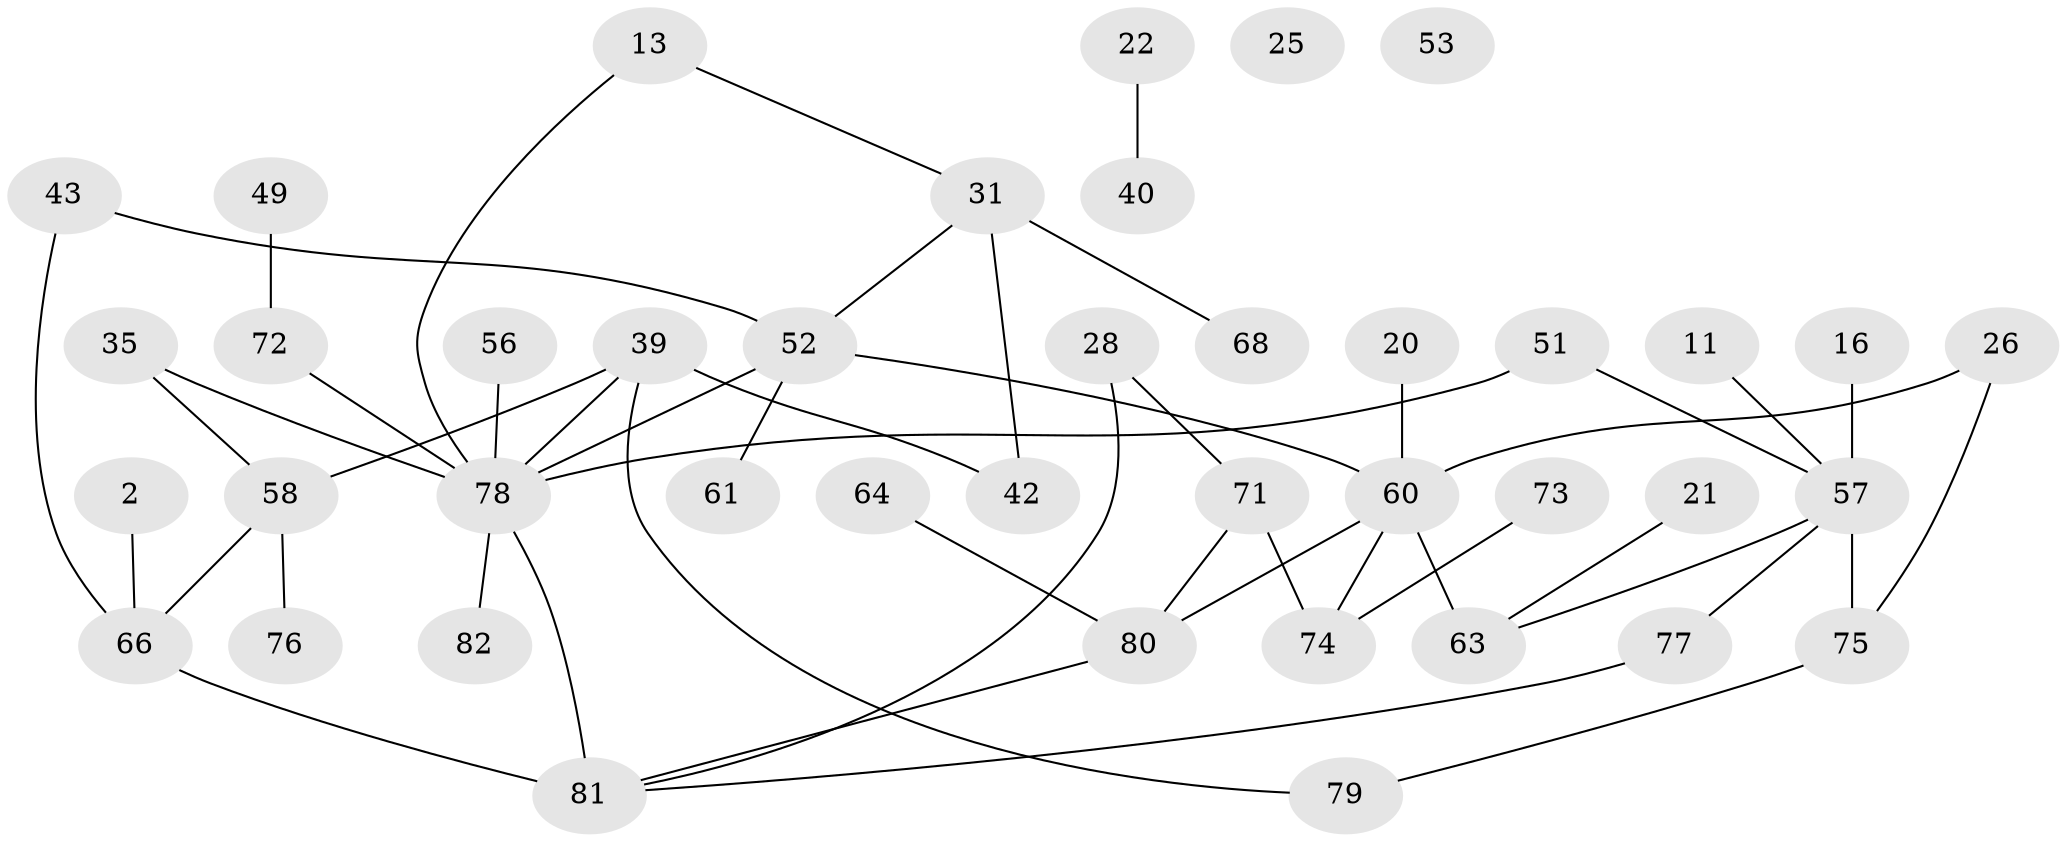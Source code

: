 // original degree distribution, {2: 0.2926829268292683, 1: 0.24390243902439024, 4: 0.14634146341463414, 5: 0.06097560975609756, 6: 0.024390243902439025, 3: 0.2073170731707317, 0: 0.024390243902439025}
// Generated by graph-tools (version 1.1) at 2025/38/03/09/25 04:38:51]
// undirected, 41 vertices, 49 edges
graph export_dot {
graph [start="1"]
  node [color=gray90,style=filled];
  2;
  11;
  13;
  16;
  20;
  21;
  22;
  25;
  26;
  28;
  31 [super="+4"];
  35;
  39;
  40;
  42 [super="+30+34"];
  43 [super="+10"];
  49;
  51;
  52 [super="+18"];
  53;
  56 [super="+19"];
  57 [super="+33+46+6"];
  58 [super="+37+48"];
  60 [super="+12+45+47+59+50"];
  61;
  63 [super="+38"];
  64;
  66 [super="+41"];
  68;
  71 [super="+67+69"];
  72;
  73;
  74 [super="+36"];
  75 [super="+70"];
  76;
  77 [super="+17"];
  78 [super="+62+15"];
  79;
  80 [super="+7"];
  81 [super="+54+32+65"];
  82;
  2 -- 66;
  11 -- 57;
  13 -- 31;
  13 -- 78;
  16 -- 57;
  20 -- 60;
  21 -- 63;
  22 -- 40;
  26 -- 75;
  26 -- 60;
  28 -- 81;
  28 -- 71;
  31 -- 52;
  31 -- 68;
  31 -- 42 [weight=2];
  35 -- 78;
  35 -- 58;
  39 -- 42;
  39 -- 79;
  39 -- 78;
  39 -- 58;
  43 -- 66;
  43 -- 52;
  49 -- 72;
  51 -- 78;
  51 -- 57;
  52 -- 60 [weight=2];
  52 -- 61;
  52 -- 78 [weight=2];
  56 -- 78 [weight=4];
  57 -- 75 [weight=2];
  57 -- 77;
  57 -- 63;
  58 -- 76;
  58 -- 66 [weight=2];
  60 -- 74;
  60 -- 63 [weight=3];
  60 -- 80;
  64 -- 80;
  66 -- 81;
  71 -- 74;
  71 -- 80;
  72 -- 78;
  73 -- 74;
  75 -- 79;
  77 -- 81;
  78 -- 81 [weight=3];
  78 -- 82;
  80 -- 81;
}
